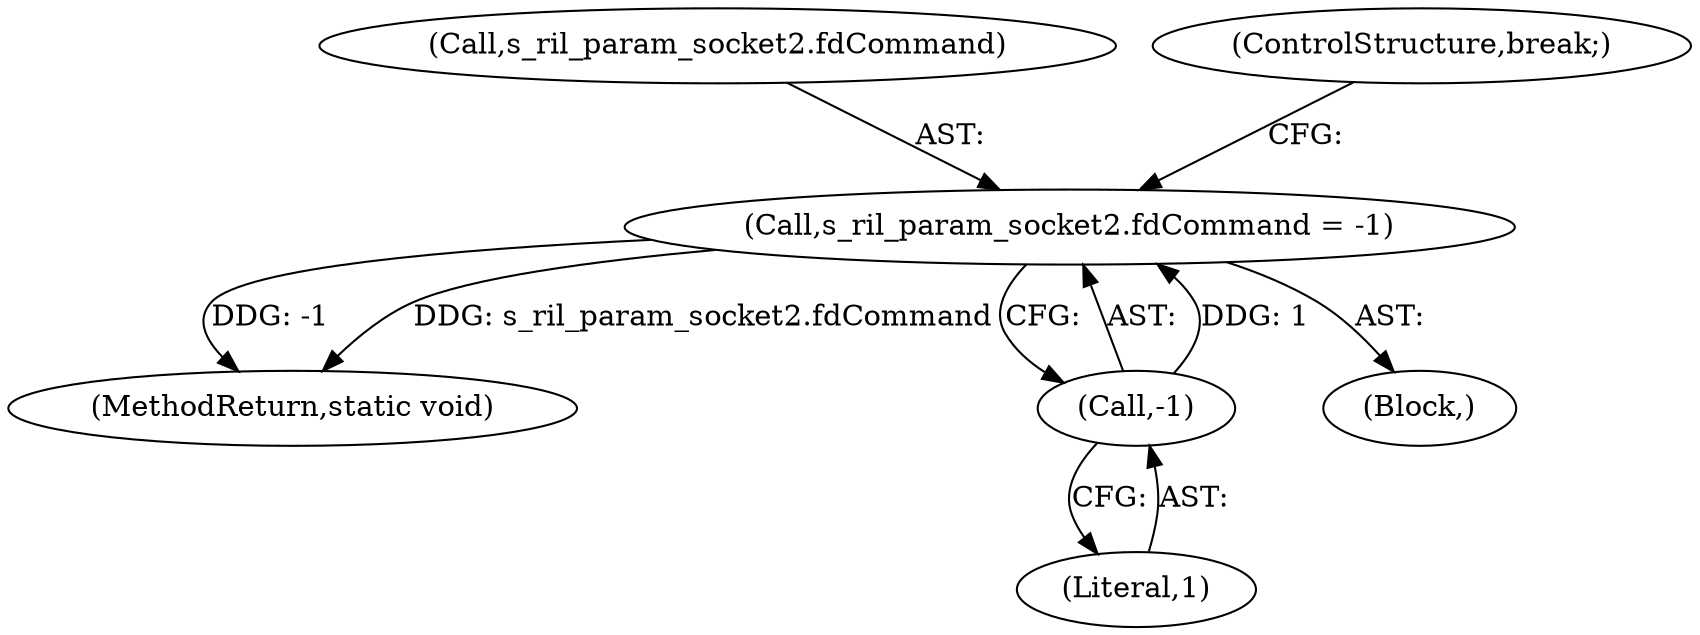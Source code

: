 digraph "0_Android_cd5f15f588a5d27e99ba12f057245bfe507f8c42@API" {
"1000430" [label="(Call,s_ril_param_socket2.fdCommand = -1)"];
"1000434" [label="(Call,-1)"];
"1000434" [label="(Call,-1)"];
"1000635" [label="(MethodReturn,static void)"];
"1000431" [label="(Call,s_ril_param_socket2.fdCommand)"];
"1000435" [label="(Literal,1)"];
"1000436" [label="(ControlStructure,break;)"];
"1000425" [label="(Block,)"];
"1000430" [label="(Call,s_ril_param_socket2.fdCommand = -1)"];
"1000430" -> "1000425"  [label="AST: "];
"1000430" -> "1000434"  [label="CFG: "];
"1000431" -> "1000430"  [label="AST: "];
"1000434" -> "1000430"  [label="AST: "];
"1000436" -> "1000430"  [label="CFG: "];
"1000430" -> "1000635"  [label="DDG: -1"];
"1000430" -> "1000635"  [label="DDG: s_ril_param_socket2.fdCommand"];
"1000434" -> "1000430"  [label="DDG: 1"];
"1000434" -> "1000435"  [label="CFG: "];
"1000435" -> "1000434"  [label="AST: "];
}
